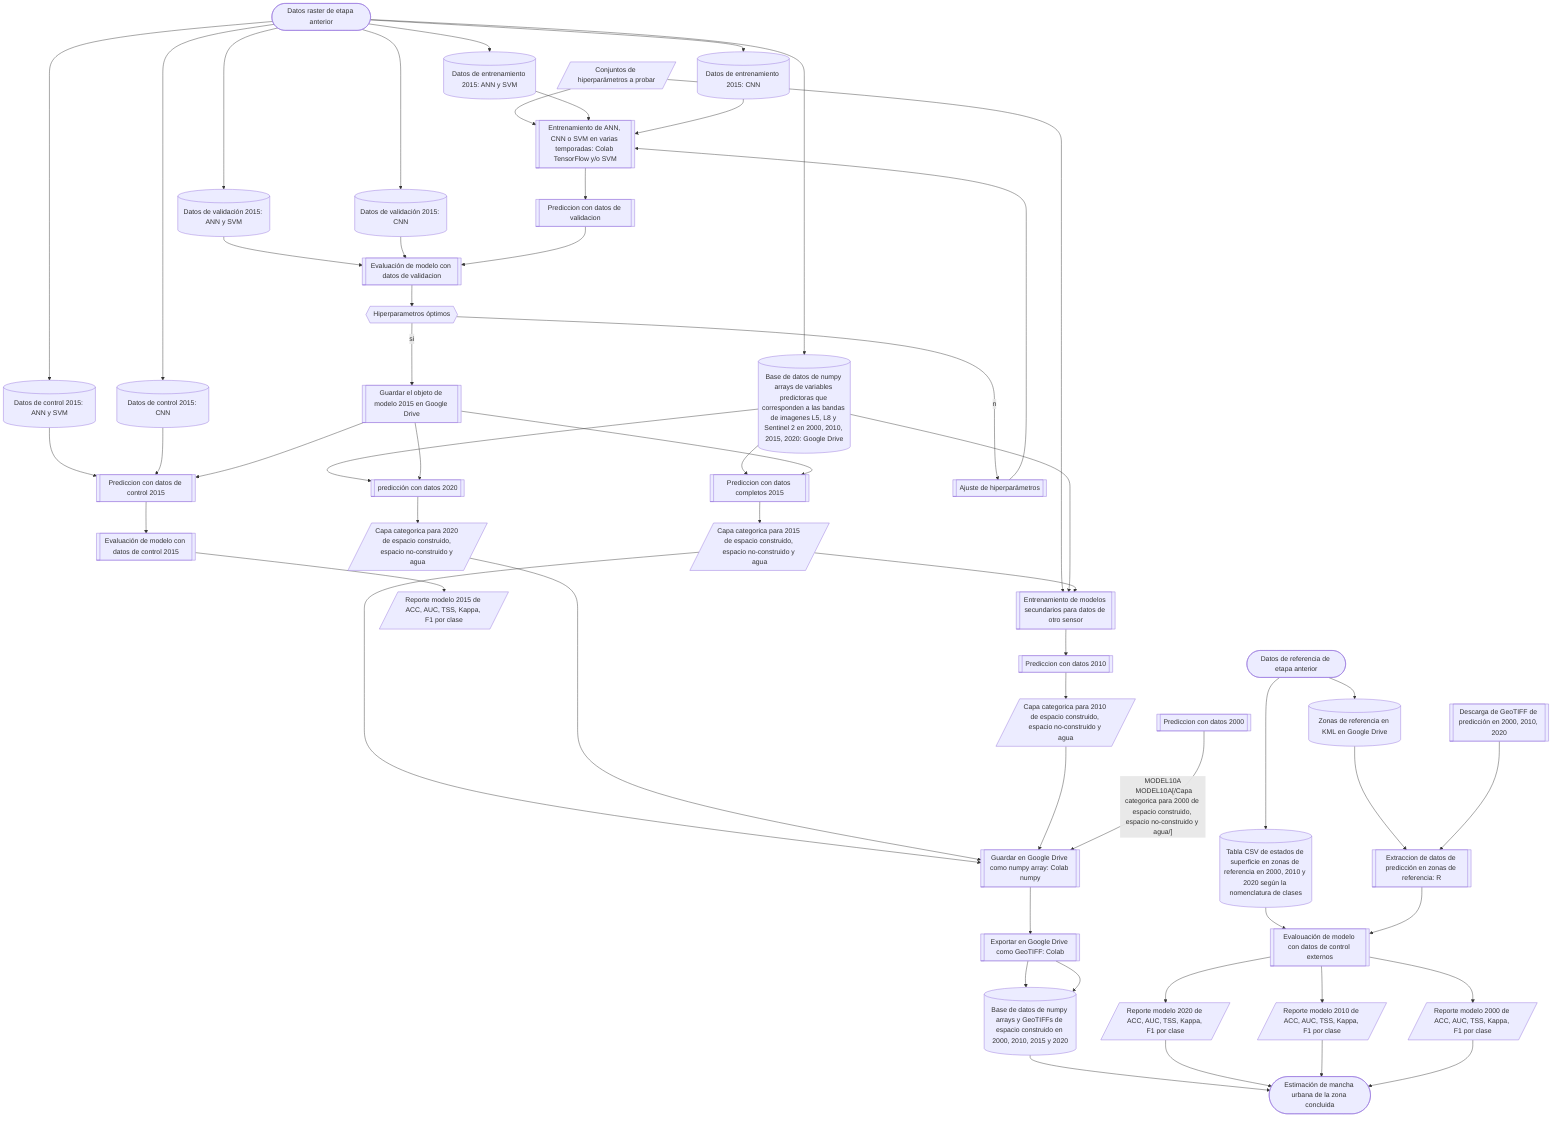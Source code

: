 flowchart TD

  H1[/Conjuntos de hiperparámetros a probar/]
  H1-->ANN1
  H1-->MODEL8

  START([Datos raster de etapa anterior])
  START-->E3A
  START-->F2A
  START-->F2B
  START-->F2C
  START-->F3A
  START-->F3B
  START-->F3C

  START2([Datos de referencia de etapa anterior])
  START2-->B6
  START2-->B8

  E3A[(Base de datos de numpy arrays de variables predictoras que corresponden a las bandas de imagenes L5, L8 y Sentinel 2 en 2000, 2010, 2015, 2020: Google Drive)]
  E3A-->MODEL4
  E3A-->MODEL6
  E3A-->MODEL8
  F2A[(Datos de entrenamiento 2015: ANN y SVM)]
  F2A-->ANN1
  F2B[(Datos de validación 2015: ANN y SVM)]
  F2B-->ANN3
  F2C[(Datos de control 2015: ANN y SVM)]
  F2C-->MODEL2
  F3A[(Datos de entrenamiento 2015: CNN)]
  F3A-->ANN1
  F3B[(Datos de validación 2015: CNN)]
  F3B-->ANN3
  F3C[(Datos de control 2015: CNN)]
  F3C-->MODEL2
  B8[(Tabla CSV de estados de superficie en zonas de referencia en 2000, 2010 y 2020 según la nomenclatura de clases)]
  B8-->Z7
  B6[(Zonas de referencia en KML en Google Drive)]
  B6-->Z6

  ANN1[[Entrenamiento de ANN, CNN o SVM en varias temporadas: Colab TensorFlow y/o SVM]]-->ANN2
  ANN2[[Prediccion con datos de validacion]]-->ANN3
  ANN3[[Evaluación de modelo con datos de validacion]]-->ANN4
  ANN4{{Hiperparametros óptimos}}--si-->MODEL1
  ANN4--no-->ANN4A
  ANN4A[[Ajuste de hiperparámetros]]-->ANN1
 
  MODEL1[[Guardar el objeto de modelo 2015 en Google Drive]]-->MODEL2
  MODEL1-->MODEL4
  MODEL1-->MODEL6
  MODEL2[[Prediccion con datos de control 2015]]-->MODEL3
  MODEL3[[Evaluación de modelo con datos de control 2015]]-->MODEL3A
  MODEL3A[/Reporte modelo 2015 de ACC, AUC, TSS, Kappa, F1 por clase/]
  MODEL4[[Prediccion con datos completos 2015]]-->MODEL5
  MODEL5[/Capa categorica para 2015 de espacio construido, espacio no-construido y agua/]-->Z1
  MODEL5-->MODEL8
  MODEL6[[predicción con datos 2020]]-->MODEL6A
  MODEL6A[/Capa categorica para 2020 de espacio construido, espacio no-construido y agua/]-->Z1

  MODEL8[[Entrenamiento de modelos secundarios para datos de otro sensor]]-->MODEL9
  MODEL9[[Prediccion con datos 2010]]-->MODEL9A
  MODEL9A[/Capa categorica para 2010 de espacio construido, espacio no-construido y agua/]-->Z1
  MODEL10[[Prediccion con datos 2000]]--MODEL10A
  MODEL10A[/Capa categorica para 2000 de espacio construido, espacio no-construido y agua/]-->Z1

  Z1[[Guardar en Google Drive como numpy array: Colab numpy]]-->Z2
  Z2[[Exportar en Google Drive como GeoTIFF: Colab]]-->Z4
  Z2-->Z4
  Z4[(Base de datos de numpy arrays y GeoTIFFs de espacio construido en 2000, 2010, 2015 y 2020)]-->END

  Z5[[Descarga de GeoTIFF de predicción en 2000, 2010, 2020]]-->Z6
  Z6[[Extraccion de datos de predicción en zonas de referencia: R]]-->Z7
  Z7[[Evalouación de modelo con datos de control externos]]-->Z8A
  Z7-->Z8B
  Z7-->Z8C
  Z8A[/Reporte modelo 2020 de ACC, AUC, TSS, Kappa, F1 por clase/]-->END
  Z8B[/Reporte modelo 2010 de ACC, AUC, TSS, Kappa, F1 por clase/]-->END
  Z8C[/Reporte modelo 2000 de ACC, AUC, TSS, Kappa, F1 por clase/]-->END
  END([Estimación de mancha urbana de la zona concluida])